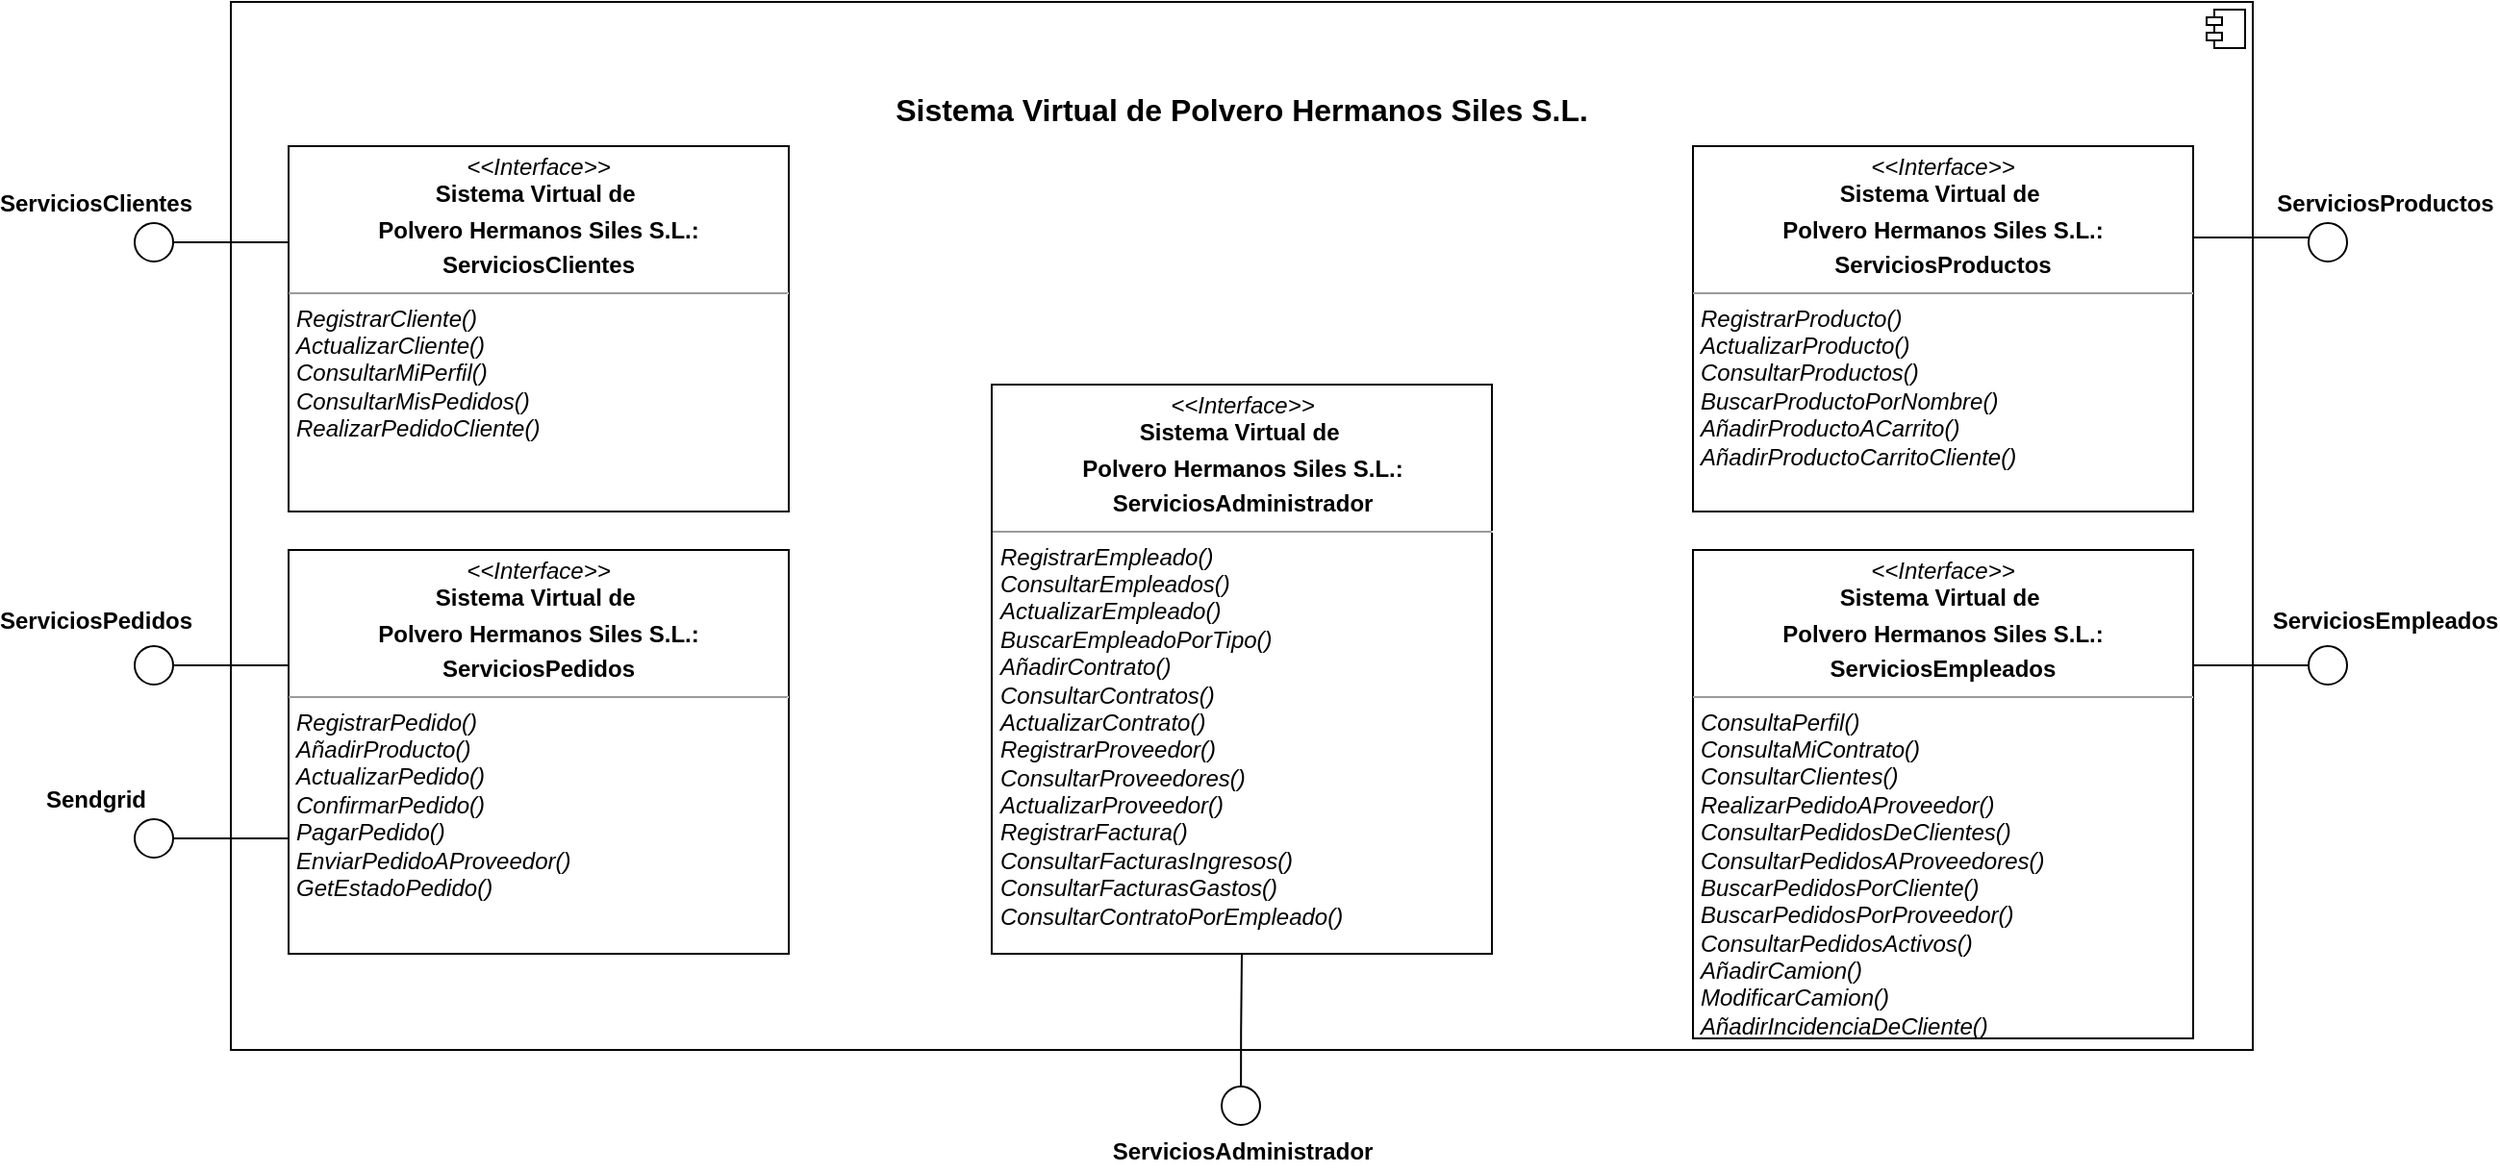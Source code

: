 <mxfile version="14.2.7" type="device"><diagram id="bIbqRtzF2yHmkjVtF5SZ" name="Page-1"><mxGraphModel dx="862" dy="482" grid="0" gridSize="10" guides="0" tooltips="1" connect="1" arrows="1" fold="1" page="0" pageScale="1" pageWidth="827" pageHeight="1169" math="0" shadow="0"><root><mxCell id="0"/><mxCell id="1" parent="0"/><mxCell id="0OEKfoohq0oZQzU5vVc0-1" value="&lt;p style=&quot;margin: 0px ; margin-top: 6px ; text-align: center&quot;&gt;&lt;b&gt;&lt;br&gt;&lt;/b&gt;&lt;/p&gt;&lt;p style=&quot;margin: 0px ; margin-top: 6px ; text-align: center&quot;&gt;&lt;b&gt;&lt;br&gt;&lt;/b&gt;&lt;/p&gt;&lt;p style=&quot;margin: 0px ; margin-top: 6px ; text-align: center&quot;&gt;&lt;b&gt;&lt;font style=&quot;font-size: 16px&quot;&gt;Sistema Virtual de Polvero Hermanos Siles S.L.&lt;/font&gt;&lt;/b&gt;&lt;br&gt;&lt;/p&gt;" style="align=left;overflow=fill;html=1;dropTarget=0;" parent="1" vertex="1"><mxGeometry x="270" y="295" width="1051" height="545" as="geometry"/></mxCell><mxCell id="0OEKfoohq0oZQzU5vVc0-2" value="" style="shape=component;jettyWidth=8;jettyHeight=4;" parent="0OEKfoohq0oZQzU5vVc0-1" vertex="1"><mxGeometry x="1" width="20" height="20" relative="1" as="geometry"><mxPoint x="-24" y="4" as="offset"/></mxGeometry></mxCell><mxCell id="0OEKfoohq0oZQzU5vVc0-3" value="&lt;p style=&quot;margin: 0px ; margin-top: 4px ; text-align: center&quot;&gt;&lt;i&gt;&amp;lt;&amp;lt;Interface&amp;gt;&amp;gt;&lt;/i&gt;&lt;br&gt;&lt;b&gt;Sistema Virtual de&amp;nbsp;&lt;/b&gt;&lt;br&gt;&lt;/p&gt;&lt;p style=&quot;margin: 0px ; margin-top: 4px ; text-align: center&quot;&gt;&lt;b&gt;Polvero Hermanos Siles S.L.:&lt;/b&gt;&lt;br&gt;&lt;/p&gt;&lt;p style=&quot;margin: 0px ; margin-top: 4px ; text-align: center&quot;&gt;&lt;b&gt;ServiciosClientes&lt;/b&gt;&lt;/p&gt;&lt;hr size=&quot;1&quot;&gt;&lt;p style=&quot;margin: 0px ; margin-left: 4px&quot;&gt;&lt;i&gt;RegistrarCliente()&lt;/i&gt;&lt;/p&gt;&lt;p style=&quot;margin: 0px ; margin-left: 4px&quot;&gt;&lt;i&gt;ActualizarCliente()&lt;/i&gt;&lt;/p&gt;&lt;p style=&quot;margin: 0px ; margin-left: 4px&quot;&gt;&lt;i&gt;ConsultarMiPerfil()&lt;/i&gt;&lt;/p&gt;&lt;p style=&quot;margin: 0px ; margin-left: 4px&quot;&gt;&lt;i&gt;ConsultarMisPedidos()&lt;/i&gt;&lt;/p&gt;&lt;p style=&quot;margin: 0px ; margin-left: 4px&quot;&gt;&lt;i&gt;RealizarPedidoCliente()&lt;/i&gt;&lt;/p&gt;" style="verticalAlign=top;align=left;overflow=fill;fontSize=12;fontFamily=Helvetica;html=1;" parent="1" vertex="1"><mxGeometry x="300" y="370" width="260" height="190" as="geometry"/></mxCell><mxCell id="0OEKfoohq0oZQzU5vVc0-4" value="&lt;p style=&quot;margin: 0px ; margin-top: 4px ; text-align: center&quot;&gt;&lt;i&gt;&amp;lt;&amp;lt;Interface&amp;gt;&amp;gt;&lt;/i&gt;&lt;br&gt;&lt;b&gt;Sistema Virtual de&amp;nbsp;&lt;/b&gt;&lt;br&gt;&lt;/p&gt;&lt;p style=&quot;margin: 0px ; margin-top: 4px ; text-align: center&quot;&gt;&lt;b&gt;Polvero Hermanos Siles S.L.:&lt;/b&gt;&lt;br&gt;&lt;/p&gt;&lt;p style=&quot;margin: 0px ; margin-top: 4px ; text-align: center&quot;&gt;&lt;b&gt;ServiciosAdministrador&lt;/b&gt;&lt;/p&gt;&lt;hr size=&quot;1&quot;&gt;&lt;p style=&quot;margin: 0px ; margin-left: 4px&quot;&gt;&lt;i&gt;RegistrarEmpleado()&lt;/i&gt;&lt;/p&gt;&lt;p style=&quot;margin: 0px ; margin-left: 4px&quot;&gt;&lt;i&gt;ConsultarEmpleados()&lt;/i&gt;&lt;/p&gt;&lt;p style=&quot;margin: 0px ; margin-left: 4px&quot;&gt;&lt;i&gt;ActualizarEmpleado()&lt;br&gt;&lt;/i&gt;&lt;/p&gt;&lt;p style=&quot;margin: 0px ; margin-left: 4px&quot;&gt;&lt;i&gt;BuscarEmpleadoPorTipo()&lt;/i&gt;&lt;/p&gt;&lt;p style=&quot;margin: 0px ; margin-left: 4px&quot;&gt;&lt;i&gt;AñadirContrato()&lt;/i&gt;&lt;/p&gt;&lt;p style=&quot;margin: 0px ; margin-left: 4px&quot;&gt;&lt;i&gt;ConsultarContratos()&lt;/i&gt;&lt;/p&gt;&lt;p style=&quot;margin: 0px ; margin-left: 4px&quot;&gt;&lt;i&gt;ActualizarContrato()&lt;/i&gt;&lt;/p&gt;&lt;p style=&quot;margin: 0px ; margin-left: 4px&quot;&gt;&lt;i&gt;RegistrarProveedor()&lt;/i&gt;&lt;/p&gt;&lt;p style=&quot;margin: 0px ; margin-left: 4px&quot;&gt;&lt;i&gt;ConsultarProveedores()&lt;/i&gt;&lt;/p&gt;&lt;p style=&quot;margin: 0px ; margin-left: 4px&quot;&gt;&lt;i&gt;ActualizarProveedor()&lt;/i&gt;&lt;/p&gt;&lt;p style=&quot;margin: 0px ; margin-left: 4px&quot;&gt;&lt;i&gt;RegistrarFactura()&lt;/i&gt;&lt;/p&gt;&lt;p style=&quot;margin: 0px ; margin-left: 4px&quot;&gt;&lt;i&gt;ConsultarFacturasIngresos()&lt;/i&gt;&lt;/p&gt;&lt;p style=&quot;margin: 0px ; margin-left: 4px&quot;&gt;&lt;i&gt;ConsultarFacturasGastos()&lt;/i&gt;&lt;/p&gt;&lt;p style=&quot;margin: 0px ; margin-left: 4px&quot;&gt;&lt;i&gt;ConsultarContratoPorEmpleado()&lt;/i&gt;&lt;/p&gt;" style="verticalAlign=top;align=left;overflow=fill;fontSize=12;fontFamily=Helvetica;html=1;" parent="1" vertex="1"><mxGeometry x="665.5" y="494" width="260" height="296" as="geometry"/></mxCell><mxCell id="0OEKfoohq0oZQzU5vVc0-5" value="&lt;p style=&quot;margin: 0px ; margin-top: 4px ; text-align: center&quot;&gt;&lt;i&gt;&amp;lt;&amp;lt;Interface&amp;gt;&amp;gt;&lt;/i&gt;&lt;br&gt;&lt;b&gt;Sistema Virtual de&amp;nbsp;&lt;/b&gt;&lt;br&gt;&lt;/p&gt;&lt;p style=&quot;margin: 0px ; margin-top: 4px ; text-align: center&quot;&gt;&lt;b&gt;Polvero Hermanos Siles S.L.:&lt;/b&gt;&lt;br&gt;&lt;/p&gt;&lt;p style=&quot;margin: 0px ; margin-top: 4px ; text-align: center&quot;&gt;&lt;b&gt;ServiciosProductos&lt;/b&gt;&lt;/p&gt;&lt;hr size=&quot;1&quot;&gt;&lt;p style=&quot;margin: 0px ; margin-left: 4px&quot;&gt;&lt;i&gt;RegistrarProducto()&lt;/i&gt;&lt;/p&gt;&lt;p style=&quot;margin: 0px ; margin-left: 4px&quot;&gt;&lt;i&gt;ActualizarProducto()&lt;/i&gt;&lt;/p&gt;&lt;p style=&quot;margin: 0px ; margin-left: 4px&quot;&gt;&lt;i&gt;ConsultarProductos()&lt;/i&gt;&lt;/p&gt;&lt;p style=&quot;margin: 0px ; margin-left: 4px&quot;&gt;&lt;i&gt;BuscarProductoPorNombre()&lt;/i&gt;&lt;/p&gt;&lt;p style=&quot;margin: 0px ; margin-left: 4px&quot;&gt;&lt;i&gt;AñadirProductoACarrito()&lt;/i&gt;&lt;/p&gt;&lt;p style=&quot;margin: 0px ; margin-left: 4px&quot;&gt;&lt;i&gt;AñadirProductoCarritoCliente()&lt;/i&gt;&lt;/p&gt;&lt;p style=&quot;margin: 0px ; margin-left: 4px&quot;&gt;&lt;br&gt;&lt;/p&gt;&lt;p style=&quot;margin: 0px ; margin-left: 4px&quot;&gt;&lt;br&gt;&lt;/p&gt;" style="verticalAlign=top;align=left;overflow=fill;fontSize=12;fontFamily=Helvetica;html=1;" parent="1" vertex="1"><mxGeometry x="1030" y="370" width="260" height="190" as="geometry"/></mxCell><mxCell id="0OEKfoohq0oZQzU5vVc0-6" value="&lt;p style=&quot;margin: 0px ; margin-top: 4px ; text-align: center&quot;&gt;&lt;i&gt;&amp;lt;&amp;lt;Interface&amp;gt;&amp;gt;&lt;/i&gt;&lt;br&gt;&lt;b&gt;Sistema Virtual de&amp;nbsp;&lt;/b&gt;&lt;br&gt;&lt;/p&gt;&lt;p style=&quot;margin: 0px ; margin-top: 4px ; text-align: center&quot;&gt;&lt;b&gt;Polvero Hermanos Siles S.L.:&lt;/b&gt;&lt;br&gt;&lt;/p&gt;&lt;p style=&quot;margin: 0px ; margin-top: 4px ; text-align: center&quot;&gt;&lt;b&gt;ServiciosEmpleados&lt;/b&gt;&lt;/p&gt;&lt;hr size=&quot;1&quot;&gt;&lt;p style=&quot;margin: 0px ; margin-left: 4px&quot;&gt;&lt;i&gt;ConsultaPerfil()&lt;/i&gt;&lt;/p&gt;&lt;p style=&quot;margin: 0px ; margin-left: 4px&quot;&gt;&lt;i&gt;ConsultaMiContrato()&lt;/i&gt;&lt;/p&gt;&lt;p style=&quot;margin: 0px ; margin-left: 4px&quot;&gt;&lt;i&gt;ConsultarClientes()&lt;/i&gt;&lt;/p&gt;&lt;p style=&quot;margin: 0px ; margin-left: 4px&quot;&gt;&lt;i&gt;RealizarPedidoAProveedor()&lt;/i&gt;&lt;/p&gt;&lt;p style=&quot;margin: 0px ; margin-left: 4px&quot;&gt;&lt;i&gt;ConsultarPedidosDeClientes()&lt;/i&gt;&lt;/p&gt;&lt;p style=&quot;margin: 0px ; margin-left: 4px&quot;&gt;&lt;i&gt;ConsultarPedidosAProveedores()&lt;/i&gt;&lt;/p&gt;&lt;p style=&quot;margin: 0px ; margin-left: 4px&quot;&gt;&lt;i&gt;BuscarPedidosPorCliente()&lt;/i&gt;&lt;/p&gt;&lt;p style=&quot;margin: 0px ; margin-left: 4px&quot;&gt;&lt;i&gt;BuscarPedidosPorProveedor()&lt;/i&gt;&lt;/p&gt;&lt;p style=&quot;margin: 0px ; margin-left: 4px&quot;&gt;&lt;i&gt;ConsultarPedidosActivos()&lt;/i&gt;&lt;/p&gt;&lt;p style=&quot;margin: 0px ; margin-left: 4px&quot;&gt;&lt;i&gt;AñadirCamion()&lt;/i&gt;&lt;/p&gt;&lt;p style=&quot;margin: 0px ; margin-left: 4px&quot;&gt;&lt;i&gt;ModificarCamion()&lt;/i&gt;&lt;/p&gt;&lt;p style=&quot;margin: 0px ; margin-left: 4px&quot;&gt;&lt;i&gt;AñadirIncidenciaDeCliente()&lt;/i&gt;&lt;/p&gt;" style="verticalAlign=top;align=left;overflow=fill;fontSize=12;fontFamily=Helvetica;html=1;" parent="1" vertex="1"><mxGeometry x="1030" y="580" width="260" height="254" as="geometry"/></mxCell><mxCell id="0OEKfoohq0oZQzU5vVc0-7" value="&lt;p style=&quot;margin: 0px ; margin-top: 4px ; text-align: center&quot;&gt;&lt;i&gt;&amp;lt;&amp;lt;Interface&amp;gt;&amp;gt;&lt;/i&gt;&lt;br&gt;&lt;b&gt;Sistema Virtual de&amp;nbsp;&lt;/b&gt;&lt;br&gt;&lt;/p&gt;&lt;p style=&quot;margin: 0px ; margin-top: 4px ; text-align: center&quot;&gt;&lt;b&gt;Polvero Hermanos Siles S.L.:&lt;/b&gt;&lt;br&gt;&lt;/p&gt;&lt;p style=&quot;margin: 0px ; margin-top: 4px ; text-align: center&quot;&gt;&lt;b&gt;ServiciosPedidos&lt;/b&gt;&lt;/p&gt;&lt;hr size=&quot;1&quot;&gt;&lt;p style=&quot;margin: 0px ; margin-left: 4px&quot;&gt;&lt;i&gt;RegistrarPedido()&lt;/i&gt;&lt;/p&gt;&lt;p style=&quot;margin: 0px ; margin-left: 4px&quot;&gt;&lt;i&gt;AñadirProducto()&lt;/i&gt;&lt;/p&gt;&lt;p style=&quot;margin: 0px ; margin-left: 4px&quot;&gt;&lt;i&gt;ActualizarPedido()&lt;/i&gt;&lt;/p&gt;&lt;p style=&quot;margin: 0px ; margin-left: 4px&quot;&gt;&lt;i&gt;ConfirmarPedido()&lt;/i&gt;&lt;/p&gt;&lt;p style=&quot;margin: 0px ; margin-left: 4px&quot;&gt;&lt;i&gt;PagarPedido()&lt;/i&gt;&lt;/p&gt;&lt;p style=&quot;margin: 0px ; margin-left: 4px&quot;&gt;&lt;i&gt;EnviarPedidoAProveedor()&lt;/i&gt;&lt;/p&gt;&lt;p style=&quot;margin: 0px ; margin-left: 4px&quot;&gt;&lt;i&gt;GetEstadoPedido()&lt;/i&gt;&lt;/p&gt;" style="verticalAlign=top;align=left;overflow=fill;fontSize=12;fontFamily=Helvetica;html=1;" parent="1" vertex="1"><mxGeometry x="300" y="580" width="260" height="210" as="geometry"/></mxCell><mxCell id="0OEKfoohq0oZQzU5vVc0-8" value="" style="rounded=0;orthogonalLoop=1;jettySize=auto;html=1;endArrow=none;endFill=0;" parent="1" target="0OEKfoohq0oZQzU5vVc0-10" edge="1"><mxGeometry relative="1" as="geometry"><mxPoint x="300" y="420" as="sourcePoint"/></mxGeometry></mxCell><mxCell id="0OEKfoohq0oZQzU5vVc0-10" value="" style="ellipse;whiteSpace=wrap;html=1;fontFamily=Helvetica;fontSize=12;fontColor=#000000;align=center;strokeColor=#000000;fillColor=#ffffff;points=[];aspect=fixed;resizable=1;direction=south;" parent="1" vertex="1"><mxGeometry x="220" y="410" width="20" height="20" as="geometry"/></mxCell><mxCell id="0OEKfoohq0oZQzU5vVc0-14" value="" style="edgeStyle=orthogonalEdgeStyle;rounded=0;orthogonalLoop=1;jettySize=auto;html=1;endArrow=none;endFill=0;entryX=0.5;entryY=1;entryDx=0;entryDy=0;exitX=-0.007;exitY=0.497;exitDx=0;exitDy=0;exitPerimeter=0;" parent="1" source="0OEKfoohq0oZQzU5vVc0-12" target="0OEKfoohq0oZQzU5vVc0-4" edge="1"><mxGeometry relative="1" as="geometry"><mxPoint x="239" y="638" as="sourcePoint"/><Array as="points"><mxPoint x="795" y="830"/><mxPoint x="795" y="830"/></Array></mxGeometry></mxCell><mxCell id="0OEKfoohq0oZQzU5vVc0-12" value="" style="ellipse;whiteSpace=wrap;html=1;fontFamily=Helvetica;fontSize=12;fontColor=#000000;align=center;strokeColor=#000000;fillColor=#ffffff;points=[];aspect=fixed;resizable=1;direction=south;" parent="1" vertex="1"><mxGeometry x="785" y="859" width="20" height="20" as="geometry"/></mxCell><mxCell id="0OEKfoohq0oZQzU5vVc0-18" value="" style="edgeStyle=orthogonalEdgeStyle;rounded=0;orthogonalLoop=1;jettySize=auto;html=1;endArrow=none;endFill=0;entryX=1;entryY=0.25;entryDx=0;entryDy=0;" parent="1" source="0OEKfoohq0oZQzU5vVc0-15" target="0OEKfoohq0oZQzU5vVc0-6" edge="1"><mxGeometry relative="1" as="geometry"><Array as="points"><mxPoint x="1340" y="640"/><mxPoint x="1340" y="640"/></Array></mxGeometry></mxCell><mxCell id="0OEKfoohq0oZQzU5vVc0-15" value="" style="ellipse;whiteSpace=wrap;html=1;fontFamily=Helvetica;fontSize=12;fontColor=#000000;align=center;strokeColor=#000000;fillColor=#ffffff;points=[];aspect=fixed;resizable=1;direction=south;" parent="1" vertex="1"><mxGeometry x="1350" y="630" width="20" height="20" as="geometry"/></mxCell><mxCell id="0OEKfoohq0oZQzU5vVc0-17" value="" style="edgeStyle=orthogonalEdgeStyle;rounded=0;orthogonalLoop=1;jettySize=auto;html=1;endArrow=none;endFill=0;entryX=1;entryY=0.25;entryDx=0;entryDy=0;" parent="1" source="0OEKfoohq0oZQzU5vVc0-16" target="0OEKfoohq0oZQzU5vVc0-5" edge="1"><mxGeometry relative="1" as="geometry"><Array as="points"><mxPoint x="1325" y="418"/></Array></mxGeometry></mxCell><mxCell id="0OEKfoohq0oZQzU5vVc0-16" value="" style="ellipse;whiteSpace=wrap;html=1;fontFamily=Helvetica;fontSize=12;fontColor=#000000;align=center;strokeColor=#000000;fillColor=#ffffff;points=[];aspect=fixed;resizable=1;direction=south;" parent="1" vertex="1"><mxGeometry x="1350" y="410" width="20" height="20" as="geometry"/></mxCell><mxCell id="0OEKfoohq0oZQzU5vVc0-22" style="edgeStyle=orthogonalEdgeStyle;rounded=0;orthogonalLoop=1;jettySize=auto;html=1;endArrow=none;endFill=0;exitX=0.5;exitY=0.05;exitDx=0;exitDy=0;exitPerimeter=0;" parent="1" source="0OEKfoohq0oZQzU5vVc0-19" target="0OEKfoohq0oZQzU5vVc0-7" edge="1"><mxGeometry relative="1" as="geometry"><Array as="points"><mxPoint x="290" y="640"/><mxPoint x="290" y="640"/></Array></mxGeometry></mxCell><mxCell id="0OEKfoohq0oZQzU5vVc0-19" value="" style="ellipse;whiteSpace=wrap;html=1;fontFamily=Helvetica;fontSize=12;fontColor=#000000;align=center;strokeColor=#000000;fillColor=#ffffff;points=[];aspect=fixed;resizable=1;direction=south;" parent="1" vertex="1"><mxGeometry x="220" y="630" width="20" height="20" as="geometry"/></mxCell><mxCell id="0OEKfoohq0oZQzU5vVc0-21" style="edgeStyle=orthogonalEdgeStyle;rounded=0;orthogonalLoop=1;jettySize=auto;html=1;endArrow=none;endFill=0;" parent="1" source="0OEKfoohq0oZQzU5vVc0-20" target="0OEKfoohq0oZQzU5vVc0-7" edge="1"><mxGeometry relative="1" as="geometry"><Array as="points"><mxPoint x="260" y="730"/><mxPoint x="260" y="730"/></Array></mxGeometry></mxCell><mxCell id="0OEKfoohq0oZQzU5vVc0-23" value="&lt;b&gt;ServiciosClientes&lt;/b&gt;" style="text;html=1;strokeColor=none;fillColor=none;align=center;verticalAlign=middle;whiteSpace=wrap;rounded=0;" parent="1" vertex="1"><mxGeometry x="180" y="390" width="40" height="20" as="geometry"/></mxCell><mxCell id="0OEKfoohq0oZQzU5vVc0-24" value="&lt;b&gt;ServiciosAdministrador&lt;/b&gt;" style="text;html=1;strokeColor=none;fillColor=none;align=center;verticalAlign=middle;whiteSpace=wrap;rounded=0;" parent="1" vertex="1"><mxGeometry x="776" y="883" width="40" height="20" as="geometry"/></mxCell><mxCell id="0OEKfoohq0oZQzU5vVc0-25" value="&lt;b&gt;ServiciosPedidos&lt;/b&gt;" style="text;html=1;strokeColor=none;fillColor=none;align=center;verticalAlign=middle;whiteSpace=wrap;rounded=0;" parent="1" vertex="1"><mxGeometry x="180" y="607" width="40" height="20" as="geometry"/></mxCell><mxCell id="0OEKfoohq0oZQzU5vVc0-26" value="&lt;b&gt;Sendgrid&lt;/b&gt;" style="text;html=1;strokeColor=none;fillColor=none;align=center;verticalAlign=middle;whiteSpace=wrap;rounded=0;" parent="1" vertex="1"><mxGeometry x="180" y="700" width="40" height="20" as="geometry"/></mxCell><mxCell id="0OEKfoohq0oZQzU5vVc0-27" value="&lt;b&gt;ServiciosProductos&lt;/b&gt;" style="text;html=1;strokeColor=none;fillColor=none;align=center;verticalAlign=middle;whiteSpace=wrap;rounded=0;" parent="1" vertex="1"><mxGeometry x="1370" y="390" width="40" height="20" as="geometry"/></mxCell><mxCell id="0OEKfoohq0oZQzU5vVc0-28" value="&lt;b&gt;ServiciosEmpleados&lt;/b&gt;" style="text;html=1;strokeColor=none;fillColor=none;align=center;verticalAlign=middle;whiteSpace=wrap;rounded=0;" parent="1" vertex="1"><mxGeometry x="1370" y="607" width="40" height="20" as="geometry"/></mxCell><mxCell id="0OEKfoohq0oZQzU5vVc0-20" value="" style="ellipse;whiteSpace=wrap;html=1;fontFamily=Helvetica;fontSize=12;fontColor=#000000;align=center;strokeColor=#000000;fillColor=#ffffff;points=[];aspect=fixed;resizable=1;direction=south;" parent="1" vertex="1"><mxGeometry x="220" y="720" width="20" height="20" as="geometry"/></mxCell></root></mxGraphModel></diagram></mxfile>